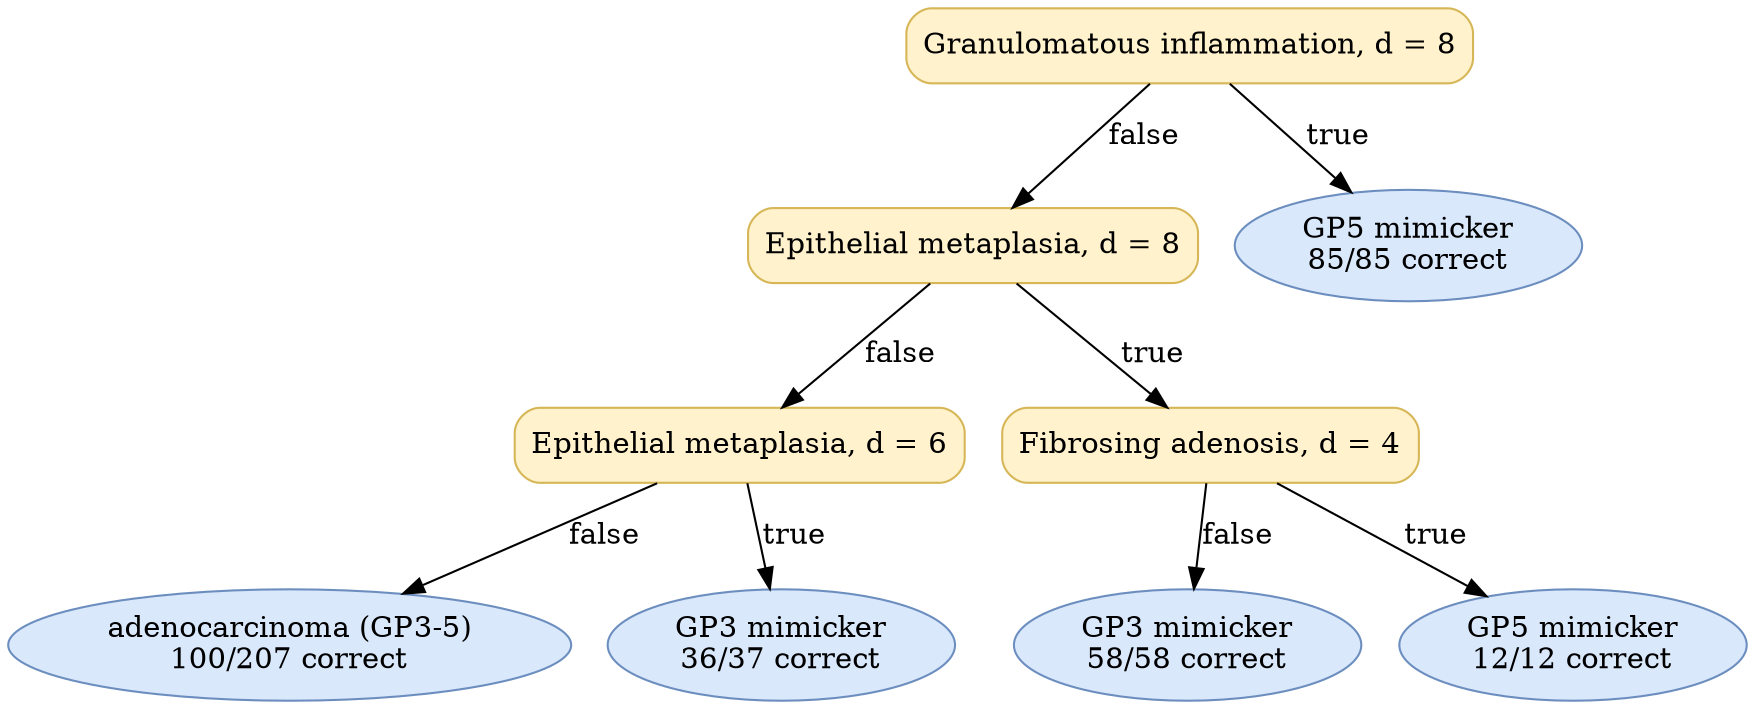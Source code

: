 digraph "DT" {
fontname="Times-Roman";
label="";
node [fontname="Times-Roman"];
Node1 [color="#D6B656", fillcolor="#FFF2CC", label="Granulomatous inflammation, d = 8", shape="box", style="rounded,filled"];
Node2 [color="#D6B656", fillcolor="#FFF2CC", label="Epithelial metaplasia, d = 8", shape="box", style="rounded,filled"];
Node3 [color="#D6B656", fillcolor="#FFF2CC", label="Epithelial metaplasia, d = 6", shape="box", style="rounded,filled"];
Node4 [color="#6C8EBF", fillcolor="#DAE8FC", label=<adenocarcinoma (GP3-5)<br/>100/207 correct>, shape="ellipse", style="rounded,filled"];
Node5 [color="#6C8EBF", fillcolor="#DAE8FC", label=<GP3 mimicker<br/>36/37 correct>, shape="ellipse", style="rounded,filled"];
Node6 [color="#D6B656", fillcolor="#FFF2CC", label="Fibrosing adenosis, d = 4", shape="box", style="rounded,filled"];
Node7 [color="#6C8EBF", fillcolor="#DAE8FC", label=<GP3 mimicker<br/>58/58 correct>, shape="ellipse", style="rounded,filled"];
Node8 [color="#6C8EBF", fillcolor="#DAE8FC", label=<GP5 mimicker<br/>12/12 correct>, shape="ellipse", style="rounded,filled"];
Node9 [color="#6C8EBF", fillcolor="#DAE8FC", label=<GP5 mimicker<br/>85/85 correct>, shape="ellipse", style="rounded,filled"];
Node1 -> Node2  [key=0, label="false"];
Node1 -> Node9  [key=0, label="true"];
Node2 -> Node3  [key=0, label="false"];
Node2 -> Node6  [key=0, label="true"];
Node3 -> Node4  [key=0, label="false"];
Node3 -> Node5  [key=0, label="true"];
Node6 -> Node7  [key=0, label="false"];
Node6 -> Node8  [key=0, label="true"];
}
